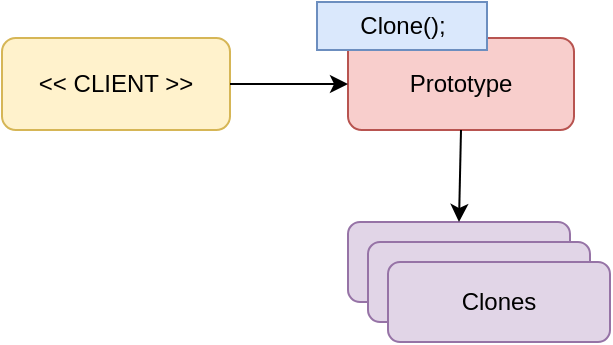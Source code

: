 <mxfile version="12.2.6" type="device" pages="1"><diagram id="e9esyzyQ7if6y9Rz3tX3" name="Page-1"><mxGraphModel dx="998" dy="548" grid="0" gridSize="10" guides="1" tooltips="1" connect="1" arrows="1" fold="1" page="1" pageScale="1" pageWidth="850" pageHeight="1100" math="0" shadow="0"><root><mxCell id="0"/><mxCell id="1" parent="0"/><mxCell id="4cEUdHIjQZGf_3ogaV0N-1" value="&amp;lt;&amp;lt; CLIENT &amp;gt;&amp;gt;" style="rounded=1;whiteSpace=wrap;html=1;fillColor=#fff2cc;strokeColor=#d6b656;" vertex="1" parent="1"><mxGeometry x="74" y="67" width="114" height="46" as="geometry"/></mxCell><mxCell id="4cEUdHIjQZGf_3ogaV0N-2" value="Prototype" style="rounded=1;whiteSpace=wrap;html=1;fillColor=#f8cecc;strokeColor=#b85450;" vertex="1" parent="1"><mxGeometry x="247" y="67" width="113" height="46" as="geometry"/></mxCell><mxCell id="4cEUdHIjQZGf_3ogaV0N-3" value="Clones" style="rounded=1;whiteSpace=wrap;html=1;fillColor=#e1d5e7;strokeColor=#9673a6;" vertex="1" parent="1"><mxGeometry x="247" y="159" width="111" height="40" as="geometry"/></mxCell><mxCell id="4cEUdHIjQZGf_3ogaV0N-4" value="Clones" style="rounded=1;whiteSpace=wrap;html=1;fillColor=#e1d5e7;strokeColor=#9673a6;" vertex="1" parent="1"><mxGeometry x="257" y="169" width="111" height="40" as="geometry"/></mxCell><mxCell id="4cEUdHIjQZGf_3ogaV0N-5" value="Clones" style="rounded=1;whiteSpace=wrap;html=1;fillColor=#e1d5e7;strokeColor=#9673a6;" vertex="1" parent="1"><mxGeometry x="267" y="179" width="111" height="40" as="geometry"/></mxCell><mxCell id="4cEUdHIjQZGf_3ogaV0N-6" value="" style="endArrow=classic;html=1;entryX=0;entryY=0.5;entryDx=0;entryDy=0;exitX=1;exitY=0.5;exitDx=0;exitDy=0;" edge="1" parent="1" source="4cEUdHIjQZGf_3ogaV0N-1" target="4cEUdHIjQZGf_3ogaV0N-2"><mxGeometry width="50" height="50" relative="1" as="geometry"><mxPoint x="82" y="273" as="sourcePoint"/><mxPoint x="132" y="223" as="targetPoint"/></mxGeometry></mxCell><mxCell id="4cEUdHIjQZGf_3ogaV0N-7" value="Clone();" style="rounded=0;whiteSpace=wrap;html=1;fillColor=#dae8fc;strokeColor=#6c8ebf;" vertex="1" parent="1"><mxGeometry x="231.5" y="49" width="85" height="24" as="geometry"/></mxCell><mxCell id="4cEUdHIjQZGf_3ogaV0N-8" value="" style="endArrow=classic;html=1;exitX=0.5;exitY=1;exitDx=0;exitDy=0;entryX=0.5;entryY=0;entryDx=0;entryDy=0;" edge="1" parent="1" source="4cEUdHIjQZGf_3ogaV0N-2" target="4cEUdHIjQZGf_3ogaV0N-3"><mxGeometry width="50" height="50" relative="1" as="geometry"><mxPoint x="60" y="290" as="sourcePoint"/><mxPoint x="110" y="240" as="targetPoint"/></mxGeometry></mxCell></root></mxGraphModel></diagram></mxfile>